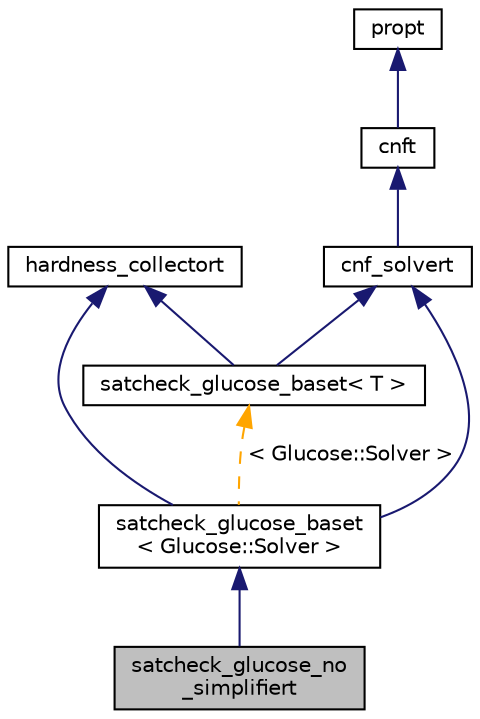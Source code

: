 digraph "satcheck_glucose_no_simplifiert"
{
 // LATEX_PDF_SIZE
  bgcolor="transparent";
  edge [fontname="Helvetica",fontsize="10",labelfontname="Helvetica",labelfontsize="10"];
  node [fontname="Helvetica",fontsize="10",shape=record];
  Node1 [label="satcheck_glucose_no\l_simplifiert",height=0.2,width=0.4,color="black", fillcolor="grey75", style="filled", fontcolor="black",tooltip=" "];
  Node2 -> Node1 [dir="back",color="midnightblue",fontsize="10",style="solid",fontname="Helvetica"];
  Node2 [label="satcheck_glucose_baset\l\< Glucose::Solver \>",height=0.2,width=0.4,color="black",URL="$classsatcheck__glucose__baset.html",tooltip=" "];
  Node3 -> Node2 [dir="back",color="midnightblue",fontsize="10",style="solid",fontname="Helvetica"];
  Node3 [label="cnf_solvert",height=0.2,width=0.4,color="black",URL="$classcnf__solvert.html",tooltip=" "];
  Node4 -> Node3 [dir="back",color="midnightblue",fontsize="10",style="solid",fontname="Helvetica"];
  Node4 [label="cnft",height=0.2,width=0.4,color="black",URL="$classcnft.html",tooltip=" "];
  Node5 -> Node4 [dir="back",color="midnightblue",fontsize="10",style="solid",fontname="Helvetica"];
  Node5 [label="propt",height=0.2,width=0.4,color="black",URL="$classpropt.html",tooltip="TO_BE_DOCUMENTED."];
  Node6 -> Node2 [dir="back",color="midnightblue",fontsize="10",style="solid",fontname="Helvetica"];
  Node6 [label="hardness_collectort",height=0.2,width=0.4,color="black",URL="$classhardness__collectort.html",tooltip=" "];
  Node7 -> Node2 [dir="back",color="orange",fontsize="10",style="dashed",label=" \< Glucose::Solver \>" ,fontname="Helvetica"];
  Node7 [label="satcheck_glucose_baset\< T \>",height=0.2,width=0.4,color="black",URL="$classsatcheck__glucose__baset.html",tooltip=" "];
  Node3 -> Node7 [dir="back",color="midnightblue",fontsize="10",style="solid",fontname="Helvetica"];
  Node6 -> Node7 [dir="back",color="midnightblue",fontsize="10",style="solid",fontname="Helvetica"];
}
